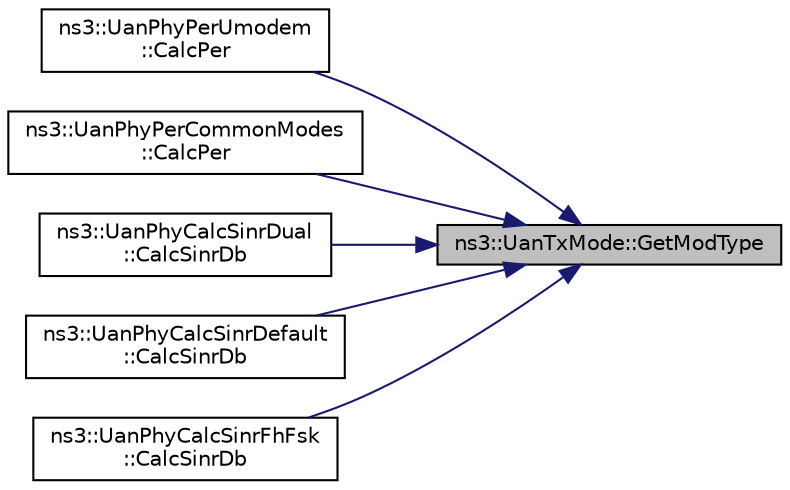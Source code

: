 digraph "ns3::UanTxMode::GetModType"
{
 // LATEX_PDF_SIZE
  edge [fontname="Helvetica",fontsize="10",labelfontname="Helvetica",labelfontsize="10"];
  node [fontname="Helvetica",fontsize="10",shape=record];
  rankdir="RL";
  Node1 [label="ns3::UanTxMode::GetModType",height=0.2,width=0.4,color="black", fillcolor="grey75", style="filled", fontcolor="black",tooltip="Get the modulation type of the mode."];
  Node1 -> Node2 [dir="back",color="midnightblue",fontsize="10",style="solid",fontname="Helvetica"];
  Node2 [label="ns3::UanPhyPerUmodem\l::CalcPer",height=0.2,width=0.4,color="black", fillcolor="white", style="filled",URL="$classns3_1_1_uan_phy_per_umodem.html#a9a6f46eb34ec23e1492d2a53b701cfff",tooltip="Calculate the packet error probability based on SINR at the receiver and a tx mode."];
  Node1 -> Node3 [dir="back",color="midnightblue",fontsize="10",style="solid",fontname="Helvetica"];
  Node3 [label="ns3::UanPhyPerCommonModes\l::CalcPer",height=0.2,width=0.4,color="black", fillcolor="white", style="filled",URL="$classns3_1_1_uan_phy_per_common_modes.html#a2de39f420ce0718b4f01bf6e73f26b36",tooltip="Calculate the Packet ERror probability based on SINR at the receiver and a tx mode."];
  Node1 -> Node4 [dir="back",color="midnightblue",fontsize="10",style="solid",fontname="Helvetica"];
  Node4 [label="ns3::UanPhyCalcSinrDual\l::CalcSinrDb",height=0.2,width=0.4,color="black", fillcolor="white", style="filled",URL="$classns3_1_1_uan_phy_calc_sinr_dual.html#ae91107c0fc1da3a6f3c70db2d29938bb",tooltip="Calculate the SINR value for a packet."];
  Node1 -> Node5 [dir="back",color="midnightblue",fontsize="10",style="solid",fontname="Helvetica"];
  Node5 [label="ns3::UanPhyCalcSinrDefault\l::CalcSinrDb",height=0.2,width=0.4,color="black", fillcolor="white", style="filled",URL="$classns3_1_1_uan_phy_calc_sinr_default.html#a43c99316db2c1ad36428b9f58487a827",tooltip="Calculate the SINR value for a packet."];
  Node1 -> Node6 [dir="back",color="midnightblue",fontsize="10",style="solid",fontname="Helvetica"];
  Node6 [label="ns3::UanPhyCalcSinrFhFsk\l::CalcSinrDb",height=0.2,width=0.4,color="black", fillcolor="white", style="filled",URL="$classns3_1_1_uan_phy_calc_sinr_fh_fsk.html#a482c22fe961d64d5a624171f69fa34f9",tooltip="Calculate the SINR value for a packet."];
}
